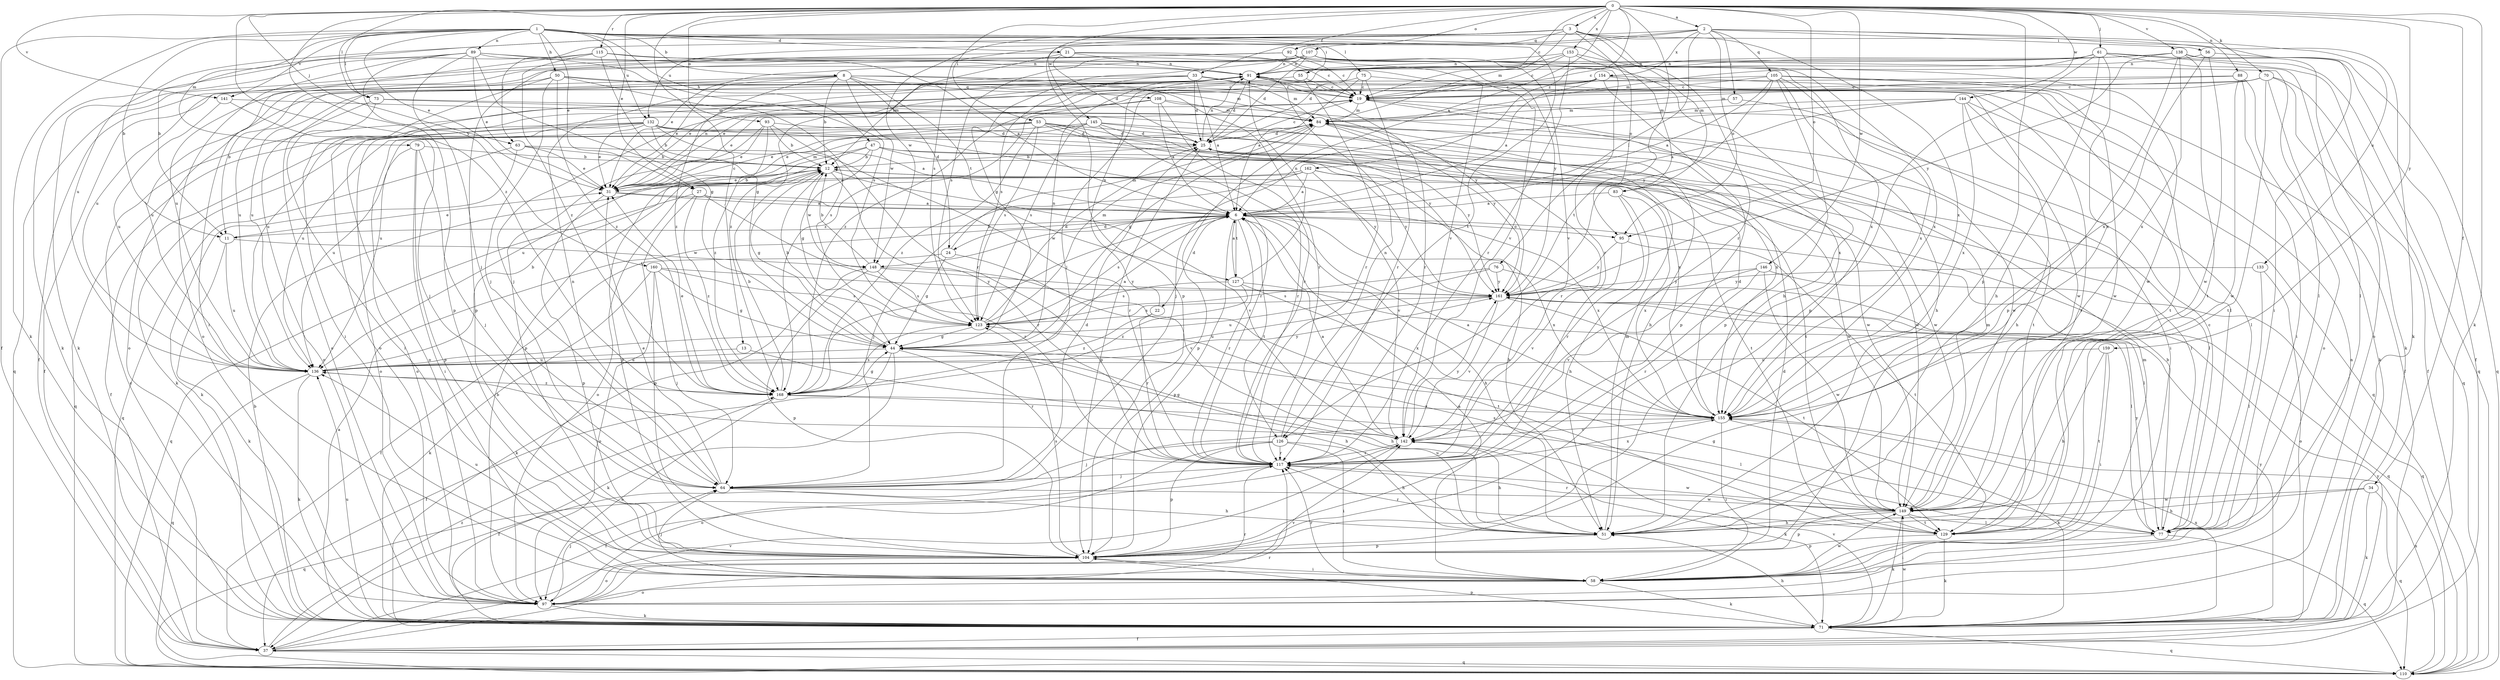 strict digraph  {
0;
1;
2;
3;
6;
8;
11;
12;
13;
19;
21;
22;
24;
25;
27;
31;
33;
34;
37;
44;
47;
50;
51;
53;
55;
56;
57;
58;
61;
63;
64;
70;
71;
73;
75;
76;
77;
79;
83;
84;
88;
89;
91;
92;
93;
95;
97;
104;
105;
107;
108;
110;
115;
117;
123;
126;
127;
129;
132;
133;
136;
138;
141;
142;
144;
145;
146;
148;
149;
153;
154;
155;
159;
160;
161;
162;
168;
0 -> 2  [label=a];
0 -> 3  [label=a];
0 -> 6  [label=a];
0 -> 13  [label=c];
0 -> 19  [label=c];
0 -> 27  [label=e];
0 -> 33  [label=f];
0 -> 34  [label=f];
0 -> 53  [label=i];
0 -> 61  [label=j];
0 -> 63  [label=j];
0 -> 70  [label=k];
0 -> 71  [label=k];
0 -> 73  [label=l];
0 -> 88  [label=n];
0 -> 92  [label=o];
0 -> 93  [label=o];
0 -> 95  [label=o];
0 -> 104  [label=p];
0 -> 115  [label=r];
0 -> 126  [label=t];
0 -> 138  [label=v];
0 -> 141  [label=v];
0 -> 144  [label=w];
0 -> 145  [label=w];
0 -> 146  [label=w];
0 -> 153  [label=x];
0 -> 159  [label=y];
0 -> 160  [label=y];
0 -> 162  [label=z];
0 -> 168  [label=z];
1 -> 8  [label=b];
1 -> 11  [label=b];
1 -> 21  [label=d];
1 -> 27  [label=e];
1 -> 31  [label=e];
1 -> 37  [label=f];
1 -> 47  [label=h];
1 -> 50  [label=h];
1 -> 55  [label=i];
1 -> 71  [label=k];
1 -> 73  [label=l];
1 -> 75  [label=l];
1 -> 79  [label=m];
1 -> 83  [label=m];
1 -> 89  [label=n];
1 -> 126  [label=t];
1 -> 132  [label=u];
1 -> 141  [label=v];
2 -> 56  [label=i];
2 -> 57  [label=i];
2 -> 58  [label=i];
2 -> 63  [label=j];
2 -> 76  [label=l];
2 -> 95  [label=o];
2 -> 105  [label=q];
2 -> 123  [label=s];
2 -> 132  [label=u];
2 -> 133  [label=u];
2 -> 154  [label=x];
3 -> 11  [label=b];
3 -> 71  [label=k];
3 -> 83  [label=m];
3 -> 84  [label=m];
3 -> 95  [label=o];
3 -> 104  [label=p];
3 -> 107  [label=q];
3 -> 117  [label=r];
3 -> 136  [label=u];
3 -> 148  [label=w];
3 -> 155  [label=x];
6 -> 11  [label=b];
6 -> 22  [label=d];
6 -> 24  [label=d];
6 -> 51  [label=h];
6 -> 77  [label=l];
6 -> 95  [label=o];
6 -> 104  [label=p];
6 -> 117  [label=r];
6 -> 123  [label=s];
6 -> 126  [label=t];
6 -> 127  [label=t];
6 -> 148  [label=w];
6 -> 155  [label=x];
6 -> 168  [label=z];
8 -> 11  [label=b];
8 -> 12  [label=b];
8 -> 24  [label=d];
8 -> 31  [label=e];
8 -> 37  [label=f];
8 -> 84  [label=m];
8 -> 108  [label=q];
8 -> 117  [label=r];
8 -> 127  [label=t];
8 -> 148  [label=w];
8 -> 168  [label=z];
11 -> 31  [label=e];
11 -> 71  [label=k];
11 -> 136  [label=u];
11 -> 148  [label=w];
12 -> 31  [label=e];
12 -> 44  [label=g];
12 -> 117  [label=r];
12 -> 142  [label=v];
12 -> 148  [label=w];
12 -> 161  [label=y];
13 -> 51  [label=h];
13 -> 136  [label=u];
19 -> 84  [label=m];
19 -> 97  [label=o];
19 -> 129  [label=t];
19 -> 155  [label=x];
21 -> 12  [label=b];
21 -> 19  [label=c];
21 -> 25  [label=d];
21 -> 91  [label=n];
21 -> 136  [label=u];
21 -> 142  [label=v];
22 -> 91  [label=n];
22 -> 117  [label=r];
22 -> 168  [label=z];
24 -> 37  [label=f];
24 -> 44  [label=g];
24 -> 84  [label=m];
24 -> 142  [label=v];
25 -> 12  [label=b];
25 -> 19  [label=c];
25 -> 77  [label=l];
25 -> 91  [label=n];
25 -> 104  [label=p];
25 -> 161  [label=y];
27 -> 6  [label=a];
27 -> 104  [label=p];
27 -> 110  [label=q];
27 -> 117  [label=r];
27 -> 168  [label=z];
31 -> 6  [label=a];
31 -> 12  [label=b];
31 -> 84  [label=m];
31 -> 91  [label=n];
31 -> 104  [label=p];
31 -> 155  [label=x];
33 -> 6  [label=a];
33 -> 19  [label=c];
33 -> 25  [label=d];
33 -> 84  [label=m];
33 -> 97  [label=o];
33 -> 123  [label=s];
33 -> 168  [label=z];
34 -> 51  [label=h];
34 -> 71  [label=k];
34 -> 110  [label=q];
34 -> 149  [label=w];
37 -> 19  [label=c];
37 -> 110  [label=q];
37 -> 117  [label=r];
37 -> 142  [label=v];
37 -> 161  [label=y];
37 -> 168  [label=z];
44 -> 6  [label=a];
44 -> 12  [label=b];
44 -> 37  [label=f];
44 -> 51  [label=h];
44 -> 71  [label=k];
44 -> 91  [label=n];
44 -> 117  [label=r];
44 -> 136  [label=u];
47 -> 12  [label=b];
47 -> 44  [label=g];
47 -> 77  [label=l];
47 -> 104  [label=p];
47 -> 129  [label=t];
47 -> 136  [label=u];
47 -> 149  [label=w];
50 -> 19  [label=c];
50 -> 58  [label=i];
50 -> 64  [label=j];
50 -> 97  [label=o];
50 -> 117  [label=r];
50 -> 161  [label=y];
50 -> 168  [label=z];
51 -> 84  [label=m];
51 -> 104  [label=p];
51 -> 136  [label=u];
53 -> 25  [label=d];
53 -> 31  [label=e];
53 -> 97  [label=o];
53 -> 123  [label=s];
53 -> 129  [label=t];
53 -> 136  [label=u];
53 -> 149  [label=w];
53 -> 155  [label=x];
53 -> 161  [label=y];
53 -> 168  [label=z];
55 -> 19  [label=c];
55 -> 64  [label=j];
55 -> 117  [label=r];
56 -> 91  [label=n];
56 -> 110  [label=q];
56 -> 149  [label=w];
56 -> 155  [label=x];
57 -> 58  [label=i];
57 -> 84  [label=m];
58 -> 6  [label=a];
58 -> 25  [label=d];
58 -> 64  [label=j];
58 -> 71  [label=k];
58 -> 84  [label=m];
58 -> 97  [label=o];
58 -> 117  [label=r];
58 -> 149  [label=w];
61 -> 19  [label=c];
61 -> 51  [label=h];
61 -> 71  [label=k];
61 -> 77  [label=l];
61 -> 84  [label=m];
61 -> 91  [label=n];
61 -> 104  [label=p];
61 -> 110  [label=q];
61 -> 155  [label=x];
63 -> 12  [label=b];
63 -> 31  [label=e];
63 -> 71  [label=k];
63 -> 110  [label=q];
63 -> 117  [label=r];
64 -> 25  [label=d];
64 -> 31  [label=e];
64 -> 51  [label=h];
64 -> 91  [label=n];
64 -> 149  [label=w];
70 -> 19  [label=c];
70 -> 37  [label=f];
70 -> 71  [label=k];
70 -> 84  [label=m];
70 -> 110  [label=q];
70 -> 129  [label=t];
70 -> 168  [label=z];
71 -> 6  [label=a];
71 -> 12  [label=b];
71 -> 37  [label=f];
71 -> 51  [label=h];
71 -> 91  [label=n];
71 -> 104  [label=p];
71 -> 110  [label=q];
71 -> 136  [label=u];
71 -> 142  [label=v];
71 -> 149  [label=w];
71 -> 155  [label=x];
71 -> 161  [label=y];
73 -> 51  [label=h];
73 -> 58  [label=i];
73 -> 84  [label=m];
73 -> 97  [label=o];
75 -> 6  [label=a];
75 -> 19  [label=c];
75 -> 117  [label=r];
75 -> 136  [label=u];
75 -> 149  [label=w];
76 -> 110  [label=q];
76 -> 123  [label=s];
76 -> 136  [label=u];
76 -> 161  [label=y];
77 -> 12  [label=b];
77 -> 19  [label=c];
77 -> 44  [label=g];
77 -> 58  [label=i];
77 -> 110  [label=q];
77 -> 161  [label=y];
79 -> 12  [label=b];
79 -> 58  [label=i];
79 -> 64  [label=j];
79 -> 104  [label=p];
79 -> 136  [label=u];
83 -> 6  [label=a];
83 -> 51  [label=h];
83 -> 117  [label=r];
83 -> 155  [label=x];
84 -> 25  [label=d];
84 -> 44  [label=g];
84 -> 104  [label=p];
84 -> 117  [label=r];
84 -> 161  [label=y];
88 -> 19  [label=c];
88 -> 58  [label=i];
88 -> 97  [label=o];
88 -> 136  [label=u];
88 -> 149  [label=w];
89 -> 6  [label=a];
89 -> 31  [label=e];
89 -> 44  [label=g];
89 -> 64  [label=j];
89 -> 71  [label=k];
89 -> 91  [label=n];
89 -> 97  [label=o];
89 -> 104  [label=p];
89 -> 123  [label=s];
91 -> 19  [label=c];
91 -> 25  [label=d];
91 -> 31  [label=e];
91 -> 117  [label=r];
91 -> 129  [label=t];
91 -> 136  [label=u];
92 -> 19  [label=c];
92 -> 37  [label=f];
92 -> 91  [label=n];
92 -> 104  [label=p];
92 -> 110  [label=q];
92 -> 142  [label=v];
92 -> 155  [label=x];
93 -> 12  [label=b];
93 -> 25  [label=d];
93 -> 31  [label=e];
93 -> 104  [label=p];
93 -> 123  [label=s];
93 -> 168  [label=z];
95 -> 129  [label=t];
95 -> 142  [label=v];
95 -> 161  [label=y];
97 -> 12  [label=b];
97 -> 64  [label=j];
97 -> 71  [label=k];
97 -> 117  [label=r];
97 -> 142  [label=v];
104 -> 58  [label=i];
104 -> 97  [label=o];
104 -> 123  [label=s];
104 -> 136  [label=u];
105 -> 6  [label=a];
105 -> 19  [label=c];
105 -> 37  [label=f];
105 -> 51  [label=h];
105 -> 97  [label=o];
105 -> 104  [label=p];
105 -> 149  [label=w];
105 -> 155  [label=x];
105 -> 161  [label=y];
107 -> 25  [label=d];
107 -> 31  [label=e];
107 -> 44  [label=g];
107 -> 91  [label=n];
107 -> 117  [label=r];
107 -> 123  [label=s];
107 -> 136  [label=u];
107 -> 142  [label=v];
107 -> 149  [label=w];
107 -> 161  [label=y];
108 -> 6  [label=a];
108 -> 31  [label=e];
108 -> 84  [label=m];
108 -> 117  [label=r];
108 -> 136  [label=u];
108 -> 149  [label=w];
110 -> 155  [label=x];
115 -> 44  [label=g];
115 -> 58  [label=i];
115 -> 71  [label=k];
115 -> 77  [label=l];
115 -> 91  [label=n];
115 -> 168  [label=z];
117 -> 64  [label=j];
117 -> 110  [label=q];
117 -> 149  [label=w];
117 -> 155  [label=x];
123 -> 25  [label=d];
123 -> 44  [label=g];
123 -> 84  [label=m];
126 -> 51  [label=h];
126 -> 58  [label=i];
126 -> 64  [label=j];
126 -> 91  [label=n];
126 -> 97  [label=o];
126 -> 104  [label=p];
126 -> 117  [label=r];
127 -> 6  [label=a];
127 -> 77  [label=l];
127 -> 91  [label=n];
127 -> 123  [label=s];
127 -> 155  [label=x];
127 -> 168  [label=z];
129 -> 71  [label=k];
129 -> 104  [label=p];
129 -> 117  [label=r];
132 -> 6  [label=a];
132 -> 12  [label=b];
132 -> 25  [label=d];
132 -> 31  [label=e];
132 -> 37  [label=f];
132 -> 71  [label=k];
132 -> 97  [label=o];
132 -> 110  [label=q];
132 -> 117  [label=r];
132 -> 149  [label=w];
133 -> 77  [label=l];
133 -> 97  [label=o];
133 -> 161  [label=y];
136 -> 12  [label=b];
136 -> 71  [label=k];
136 -> 110  [label=q];
136 -> 161  [label=y];
136 -> 168  [label=z];
138 -> 37  [label=f];
138 -> 64  [label=j];
138 -> 91  [label=n];
138 -> 97  [label=o];
138 -> 104  [label=p];
138 -> 129  [label=t];
138 -> 155  [label=x];
138 -> 161  [label=y];
141 -> 64  [label=j];
141 -> 84  [label=m];
141 -> 136  [label=u];
142 -> 6  [label=a];
142 -> 37  [label=f];
142 -> 44  [label=g];
142 -> 51  [label=h];
142 -> 71  [label=k];
142 -> 117  [label=r];
142 -> 161  [label=y];
144 -> 6  [label=a];
144 -> 51  [label=h];
144 -> 64  [label=j];
144 -> 77  [label=l];
144 -> 84  [label=m];
144 -> 110  [label=q];
144 -> 155  [label=x];
145 -> 25  [label=d];
145 -> 31  [label=e];
145 -> 117  [label=r];
145 -> 123  [label=s];
145 -> 136  [label=u];
145 -> 149  [label=w];
145 -> 155  [label=x];
146 -> 110  [label=q];
146 -> 117  [label=r];
146 -> 142  [label=v];
146 -> 149  [label=w];
146 -> 161  [label=y];
148 -> 12  [label=b];
148 -> 71  [label=k];
148 -> 104  [label=p];
148 -> 123  [label=s];
148 -> 129  [label=t];
148 -> 161  [label=y];
149 -> 51  [label=h];
149 -> 71  [label=k];
149 -> 77  [label=l];
149 -> 84  [label=m];
149 -> 104  [label=p];
149 -> 117  [label=r];
149 -> 123  [label=s];
149 -> 129  [label=t];
153 -> 19  [label=c];
153 -> 25  [label=d];
153 -> 51  [label=h];
153 -> 91  [label=n];
153 -> 117  [label=r];
153 -> 155  [label=x];
154 -> 6  [label=a];
154 -> 19  [label=c];
154 -> 31  [label=e];
154 -> 77  [label=l];
154 -> 104  [label=p];
154 -> 129  [label=t];
154 -> 168  [label=z];
155 -> 6  [label=a];
155 -> 25  [label=d];
155 -> 37  [label=f];
155 -> 58  [label=i];
155 -> 71  [label=k];
155 -> 142  [label=v];
159 -> 51  [label=h];
159 -> 58  [label=i];
159 -> 129  [label=t];
159 -> 136  [label=u];
160 -> 44  [label=g];
160 -> 64  [label=j];
160 -> 71  [label=k];
160 -> 97  [label=o];
160 -> 123  [label=s];
160 -> 161  [label=y];
161 -> 123  [label=s];
161 -> 129  [label=t];
161 -> 136  [label=u];
161 -> 142  [label=v];
162 -> 6  [label=a];
162 -> 31  [label=e];
162 -> 51  [label=h];
162 -> 64  [label=j];
162 -> 97  [label=o];
162 -> 142  [label=v];
162 -> 161  [label=y];
168 -> 12  [label=b];
168 -> 31  [label=e];
168 -> 44  [label=g];
168 -> 77  [label=l];
168 -> 97  [label=o];
168 -> 123  [label=s];
168 -> 155  [label=x];
}
